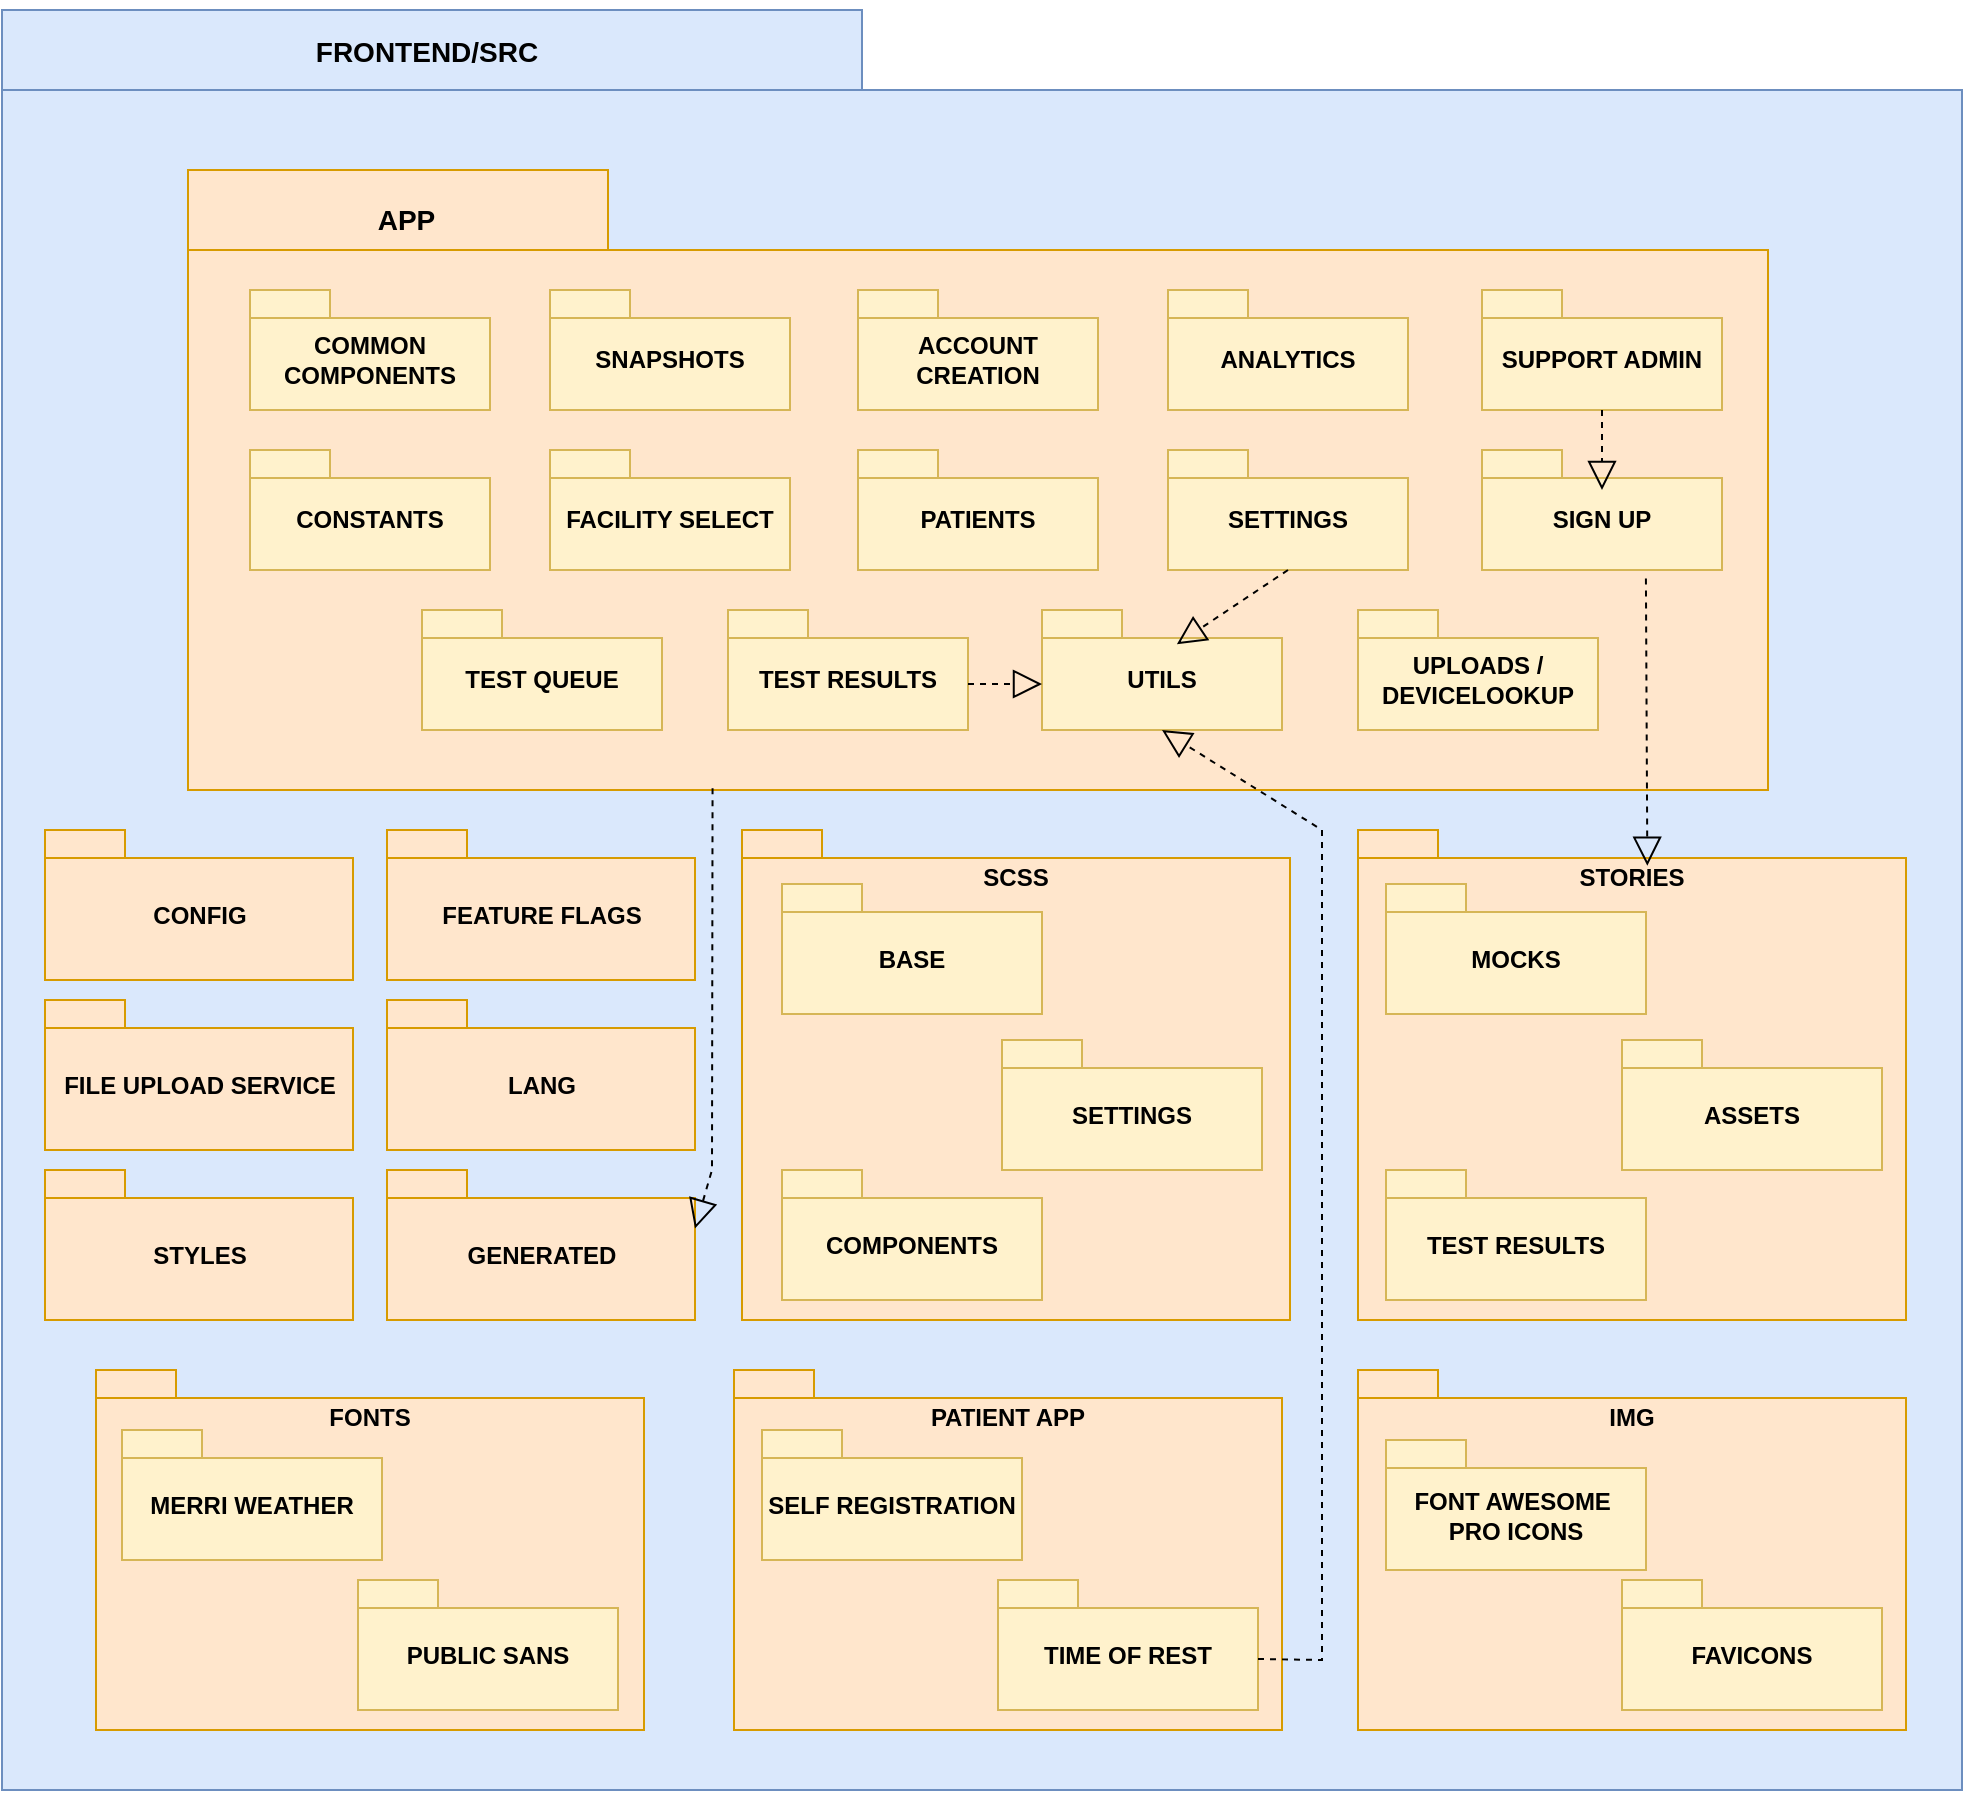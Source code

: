 <mxfile version="26.0.16">
  <diagram name="Página-1" id="kWVvZbGXdmjbfpQ6RwCb">
    <mxGraphModel dx="1071" dy="591" grid="1" gridSize="10" guides="1" tooltips="1" connect="1" arrows="1" fold="1" page="1" pageScale="1" pageWidth="827" pageHeight="1169" math="0" shadow="0">
      <root>
        <mxCell id="0" />
        <mxCell id="1" parent="0" />
        <mxCell id="DD55e8S6xitkIhAZYdYr-1" value="package" style="shape=folder;fontStyle=1;spacingTop=10;tabWidth=430;tabHeight=40;tabPosition=left;html=1;whiteSpace=wrap;fillColor=#dae8fc;strokeColor=#6c8ebf;" parent="1" vertex="1">
          <mxGeometry x="60" y="90" width="980" height="890" as="geometry" />
        </mxCell>
        <mxCell id="h0jYvW_nCPDPX-_wt_Re-3" value="IMG" style="shape=folder;fontStyle=1;spacingTop=10;tabWidth=40;tabHeight=14;tabPosition=left;html=1;whiteSpace=wrap;verticalAlign=top;fillColor=#ffe6cc;strokeColor=#d79b00;" parent="1" vertex="1">
          <mxGeometry x="738" y="770" width="274" height="180" as="geometry" />
        </mxCell>
        <mxCell id="h0jYvW_nCPDPX-_wt_Re-4" value="FONTS" style="shape=folder;fontStyle=1;spacingTop=10;tabWidth=40;tabHeight=14;tabPosition=left;html=1;whiteSpace=wrap;verticalAlign=top;fillColor=#ffe6cc;strokeColor=#d79b00;" parent="1" vertex="1">
          <mxGeometry x="107" y="770" width="274" height="180" as="geometry" />
        </mxCell>
        <mxCell id="h0jYvW_nCPDPX-_wt_Re-5" value="CONFIG" style="shape=folder;fontStyle=1;spacingTop=10;tabWidth=40;tabHeight=14;tabPosition=left;html=1;whiteSpace=wrap;verticalAlign=middle;fillColor=#ffe6cc;strokeColor=#d79b00;" parent="1" vertex="1">
          <mxGeometry x="81.5" y="500" width="154" height="75" as="geometry" />
        </mxCell>
        <mxCell id="h0jYvW_nCPDPX-_wt_Re-6" value="&amp;nbsp; &amp;nbsp; &amp;nbsp; &amp;nbsp; &amp;nbsp; &amp;nbsp; &amp;nbsp; &amp;nbsp; &amp;nbsp; &amp;nbsp; &amp;nbsp; &amp;nbsp; APP" style="shape=folder;fontStyle=1;spacingTop=10;tabWidth=210;tabHeight=40;tabPosition=left;html=1;whiteSpace=wrap;verticalAlign=top;fillColor=#ffe6cc;strokeColor=#d79b00;align=left;fontSize=14;" parent="1" vertex="1">
          <mxGeometry x="153" y="170" width="790" height="310" as="geometry" />
        </mxCell>
        <mxCell id="h0jYvW_nCPDPX-_wt_Re-14" value="FAVICONS" style="shape=folder;fontStyle=1;spacingTop=10;tabWidth=40;tabHeight=14;tabPosition=left;html=1;whiteSpace=wrap;fillColor=#fff2cc;strokeColor=#d6b656;" parent="1" vertex="1">
          <mxGeometry x="870" y="875" width="130" height="65" as="geometry" />
        </mxCell>
        <mxCell id="h0jYvW_nCPDPX-_wt_Re-15" value="FONT AWESOME&amp;nbsp; PRO ICONS" style="shape=folder;fontStyle=1;spacingTop=10;tabWidth=40;tabHeight=14;tabPosition=left;html=1;whiteSpace=wrap;fillColor=#fff2cc;strokeColor=#d6b656;" parent="1" vertex="1">
          <mxGeometry x="752" y="805" width="130" height="65" as="geometry" />
        </mxCell>
        <mxCell id="h0jYvW_nCPDPX-_wt_Re-16" value="PUBLIC SANS" style="shape=folder;fontStyle=1;spacingTop=10;tabWidth=40;tabHeight=14;tabPosition=left;html=1;whiteSpace=wrap;fillColor=#fff2cc;strokeColor=#d6b656;" parent="1" vertex="1">
          <mxGeometry x="238" y="875" width="130" height="65" as="geometry" />
        </mxCell>
        <mxCell id="h0jYvW_nCPDPX-_wt_Re-17" value="MERRI WEATHER" style="shape=folder;fontStyle=1;spacingTop=10;tabWidth=40;tabHeight=14;tabPosition=left;html=1;whiteSpace=wrap;fillColor=#fff2cc;strokeColor=#d6b656;" parent="1" vertex="1">
          <mxGeometry x="120" y="800" width="130" height="65" as="geometry" />
        </mxCell>
        <mxCell id="h0jYvW_nCPDPX-_wt_Re-22" value="COMMON COMPONENTS" style="shape=folder;fontStyle=1;spacingTop=10;tabWidth=40;tabHeight=14;tabPosition=left;html=1;whiteSpace=wrap;fillColor=#fff2cc;strokeColor=#d6b656;" parent="1" vertex="1">
          <mxGeometry x="184" y="230" width="120" height="60" as="geometry" />
        </mxCell>
        <mxCell id="h0jYvW_nCPDPX-_wt_Re-23" value="TEST QUEUE" style="shape=folder;fontStyle=1;spacingTop=10;tabWidth=40;tabHeight=14;tabPosition=left;html=1;whiteSpace=wrap;fillColor=#fff2cc;strokeColor=#d6b656;" parent="1" vertex="1">
          <mxGeometry x="270" y="390" width="120" height="60" as="geometry" />
        </mxCell>
        <mxCell id="h0jYvW_nCPDPX-_wt_Re-24" value="SIGN UP" style="shape=folder;fontStyle=1;spacingTop=10;tabWidth=40;tabHeight=14;tabPosition=left;html=1;whiteSpace=wrap;fillColor=#fff2cc;strokeColor=#d6b656;" parent="1" vertex="1">
          <mxGeometry x="800" y="310" width="120" height="60" as="geometry" />
        </mxCell>
        <mxCell id="h0jYvW_nCPDPX-_wt_Re-25" value="PATIENTS" style="shape=folder;fontStyle=1;spacingTop=10;tabWidth=40;tabHeight=14;tabPosition=left;html=1;whiteSpace=wrap;fillColor=#fff2cc;strokeColor=#d6b656;" parent="1" vertex="1">
          <mxGeometry x="488" y="310" width="120" height="60" as="geometry" />
        </mxCell>
        <mxCell id="h0jYvW_nCPDPX-_wt_Re-26" value="ANALYTICS" style="shape=folder;fontStyle=1;spacingTop=10;tabWidth=40;tabHeight=14;tabPosition=left;html=1;whiteSpace=wrap;fillColor=#fff2cc;strokeColor=#d6b656;" parent="1" vertex="1">
          <mxGeometry x="643" y="230" width="120" height="60" as="geometry" />
        </mxCell>
        <mxCell id="h0jYvW_nCPDPX-_wt_Re-27" value="ACCOUNT CREATION" style="shape=folder;fontStyle=1;spacingTop=10;tabWidth=40;tabHeight=14;tabPosition=left;html=1;whiteSpace=wrap;fillColor=#fff2cc;strokeColor=#d6b656;" parent="1" vertex="1">
          <mxGeometry x="488" y="230" width="120" height="60" as="geometry" />
        </mxCell>
        <mxCell id="h0jYvW_nCPDPX-_wt_Re-28" value="FACILITY SELECT" style="shape=folder;fontStyle=1;spacingTop=10;tabWidth=40;tabHeight=14;tabPosition=left;html=1;whiteSpace=wrap;fillColor=#fff2cc;strokeColor=#d6b656;" parent="1" vertex="1">
          <mxGeometry x="334" y="310" width="120" height="60" as="geometry" />
        </mxCell>
        <mxCell id="h0jYvW_nCPDPX-_wt_Re-29" value="SNAPSHOTS" style="shape=folder;fontStyle=1;spacingTop=10;tabWidth=40;tabHeight=14;tabPosition=left;html=1;whiteSpace=wrap;fillColor=#fff2cc;strokeColor=#d6b656;" parent="1" vertex="1">
          <mxGeometry x="334" y="230" width="120" height="60" as="geometry" />
        </mxCell>
        <mxCell id="h0jYvW_nCPDPX-_wt_Re-30" value="CONSTANTS" style="shape=folder;fontStyle=1;spacingTop=10;tabWidth=40;tabHeight=14;tabPosition=left;html=1;whiteSpace=wrap;fillColor=#fff2cc;strokeColor=#d6b656;" parent="1" vertex="1">
          <mxGeometry x="184" y="310" width="120" height="60" as="geometry" />
        </mxCell>
        <mxCell id="h0jYvW_nCPDPX-_wt_Re-31" value="SETTINGS" style="shape=folder;fontStyle=1;spacingTop=10;tabWidth=40;tabHeight=14;tabPosition=left;html=1;whiteSpace=wrap;fillColor=#fff2cc;strokeColor=#d6b656;" parent="1" vertex="1">
          <mxGeometry x="643" y="310" width="120" height="60" as="geometry" />
        </mxCell>
        <mxCell id="h0jYvW_nCPDPX-_wt_Re-35" value="UTILS" style="shape=folder;fontStyle=1;spacingTop=10;tabWidth=40;tabHeight=14;tabPosition=left;html=1;whiteSpace=wrap;fillColor=#fff2cc;strokeColor=#d6b656;" parent="1" vertex="1">
          <mxGeometry x="580" y="390" width="120" height="60" as="geometry" />
        </mxCell>
        <mxCell id="h0jYvW_nCPDPX-_wt_Re-36" value="UPLOADS / DEVICELOOKUP" style="shape=folder;fontStyle=1;spacingTop=10;tabWidth=40;tabHeight=14;tabPosition=left;html=1;whiteSpace=wrap;fillColor=#fff2cc;strokeColor=#d6b656;" parent="1" vertex="1">
          <mxGeometry x="738" y="390" width="120" height="60" as="geometry" />
        </mxCell>
        <mxCell id="h0jYvW_nCPDPX-_wt_Re-37" value="TEST RESULTS" style="shape=folder;fontStyle=1;spacingTop=10;tabWidth=40;tabHeight=14;tabPosition=left;html=1;whiteSpace=wrap;fillColor=#fff2cc;strokeColor=#d6b656;" parent="1" vertex="1">
          <mxGeometry x="423" y="390" width="120" height="60" as="geometry" />
        </mxCell>
        <mxCell id="h0jYvW_nCPDPX-_wt_Re-38" value="SUPPORT ADMIN" style="shape=folder;fontStyle=1;spacingTop=10;tabWidth=40;tabHeight=14;tabPosition=left;html=1;whiteSpace=wrap;fillColor=#fff2cc;strokeColor=#d6b656;" parent="1" vertex="1">
          <mxGeometry x="800" y="230" width="120" height="60" as="geometry" />
        </mxCell>
        <mxCell id="h0jYvW_nCPDPX-_wt_Re-42" value="FILE UPLOAD SERVICE" style="shape=folder;fontStyle=1;spacingTop=10;tabWidth=40;tabHeight=14;tabPosition=left;html=1;whiteSpace=wrap;verticalAlign=middle;fillColor=#ffe6cc;strokeColor=#d79b00;" parent="1" vertex="1">
          <mxGeometry x="81.5" y="585" width="154" height="75" as="geometry" />
        </mxCell>
        <mxCell id="h0jYvW_nCPDPX-_wt_Re-43" value="FEATURE FLAGS" style="shape=folder;fontStyle=1;spacingTop=10;tabWidth=40;tabHeight=14;tabPosition=left;html=1;whiteSpace=wrap;verticalAlign=middle;fillColor=#ffe6cc;strokeColor=#d79b00;" parent="1" vertex="1">
          <mxGeometry x="252.5" y="500" width="154" height="75" as="geometry" />
        </mxCell>
        <mxCell id="h0jYvW_nCPDPX-_wt_Re-44" value="LANG" style="shape=folder;fontStyle=1;spacingTop=10;tabWidth=40;tabHeight=14;tabPosition=left;html=1;whiteSpace=wrap;verticalAlign=middle;fillColor=#ffe6cc;strokeColor=#d79b00;" parent="1" vertex="1">
          <mxGeometry x="252.5" y="585" width="154" height="75" as="geometry" />
        </mxCell>
        <mxCell id="h0jYvW_nCPDPX-_wt_Re-45" value="GENERATED" style="shape=folder;fontStyle=1;spacingTop=10;tabWidth=40;tabHeight=14;tabPosition=left;html=1;whiteSpace=wrap;verticalAlign=middle;fillColor=#ffe6cc;strokeColor=#d79b00;" parent="1" vertex="1">
          <mxGeometry x="252.5" y="670" width="154" height="75" as="geometry" />
        </mxCell>
        <mxCell id="h0jYvW_nCPDPX-_wt_Re-46" value="PATIENT APP" style="shape=folder;fontStyle=1;spacingTop=10;tabWidth=40;tabHeight=14;tabPosition=left;html=1;whiteSpace=wrap;verticalAlign=top;fillColor=#ffe6cc;strokeColor=#d79b00;" parent="1" vertex="1">
          <mxGeometry x="426" y="770" width="274" height="180" as="geometry" />
        </mxCell>
        <mxCell id="h0jYvW_nCPDPX-_wt_Re-48" value="STYLES" style="shape=folder;fontStyle=1;spacingTop=10;tabWidth=40;tabHeight=14;tabPosition=left;html=1;whiteSpace=wrap;verticalAlign=middle;fillColor=#ffe6cc;strokeColor=#d79b00;" parent="1" vertex="1">
          <mxGeometry x="81.5" y="670" width="154" height="75" as="geometry" />
        </mxCell>
        <mxCell id="h0jYvW_nCPDPX-_wt_Re-49" value="TIME OF REST" style="shape=folder;fontStyle=1;spacingTop=10;tabWidth=40;tabHeight=14;tabPosition=left;html=1;whiteSpace=wrap;fillColor=#fff2cc;strokeColor=#d6b656;" parent="1" vertex="1">
          <mxGeometry x="558" y="875" width="130" height="65" as="geometry" />
        </mxCell>
        <mxCell id="h0jYvW_nCPDPX-_wt_Re-50" value="SELF REGISTRATION" style="shape=folder;fontStyle=1;spacingTop=10;tabWidth=40;tabHeight=14;tabPosition=left;html=1;whiteSpace=wrap;fillColor=#fff2cc;strokeColor=#d6b656;" parent="1" vertex="1">
          <mxGeometry x="440" y="800" width="130" height="65" as="geometry" />
        </mxCell>
        <mxCell id="h0jYvW_nCPDPX-_wt_Re-51" value="SCSS" style="shape=folder;fontStyle=1;spacingTop=10;tabWidth=40;tabHeight=14;tabPosition=left;html=1;whiteSpace=wrap;verticalAlign=top;fillColor=#ffe6cc;strokeColor=#d79b00;" parent="1" vertex="1">
          <mxGeometry x="430" y="500" width="274" height="245" as="geometry" />
        </mxCell>
        <mxCell id="h0jYvW_nCPDPX-_wt_Re-52" value="SETTINGS" style="shape=folder;fontStyle=1;spacingTop=10;tabWidth=40;tabHeight=14;tabPosition=left;html=1;whiteSpace=wrap;fillColor=#fff2cc;strokeColor=#d6b656;" parent="1" vertex="1">
          <mxGeometry x="560" y="605" width="130" height="65" as="geometry" />
        </mxCell>
        <mxCell id="h0jYvW_nCPDPX-_wt_Re-53" value="COMPONENTS" style="shape=folder;fontStyle=1;spacingTop=10;tabWidth=40;tabHeight=14;tabPosition=left;html=1;whiteSpace=wrap;fillColor=#fff2cc;strokeColor=#d6b656;" parent="1" vertex="1">
          <mxGeometry x="450" y="670" width="130" height="65" as="geometry" />
        </mxCell>
        <mxCell id="h0jYvW_nCPDPX-_wt_Re-54" value="BASE" style="shape=folder;fontStyle=1;spacingTop=10;tabWidth=40;tabHeight=14;tabPosition=left;html=1;whiteSpace=wrap;fillColor=#fff2cc;strokeColor=#d6b656;" parent="1" vertex="1">
          <mxGeometry x="450" y="527" width="130" height="65" as="geometry" />
        </mxCell>
        <mxCell id="h0jYvW_nCPDPX-_wt_Re-55" value="STORIES" style="shape=folder;fontStyle=1;spacingTop=10;tabWidth=40;tabHeight=14;tabPosition=left;html=1;whiteSpace=wrap;verticalAlign=top;fillColor=#ffe6cc;strokeColor=#d79b00;" parent="1" vertex="1">
          <mxGeometry x="738" y="500" width="274" height="245" as="geometry" />
        </mxCell>
        <mxCell id="h0jYvW_nCPDPX-_wt_Re-57" value="TEST RESULTS" style="shape=folder;fontStyle=1;spacingTop=10;tabWidth=40;tabHeight=14;tabPosition=left;html=1;whiteSpace=wrap;fillColor=#fff2cc;strokeColor=#d6b656;" parent="1" vertex="1">
          <mxGeometry x="752" y="670" width="130" height="65" as="geometry" />
        </mxCell>
        <mxCell id="h0jYvW_nCPDPX-_wt_Re-58" value="ASSETS" style="shape=folder;fontStyle=1;spacingTop=10;tabWidth=40;tabHeight=14;tabPosition=left;html=1;whiteSpace=wrap;fillColor=#fff2cc;strokeColor=#d6b656;" parent="1" vertex="1">
          <mxGeometry x="870" y="605" width="130" height="65" as="geometry" />
        </mxCell>
        <mxCell id="h0jYvW_nCPDPX-_wt_Re-59" value="MOCKS" style="shape=folder;fontStyle=1;spacingTop=10;tabWidth=40;tabHeight=14;tabPosition=left;html=1;whiteSpace=wrap;fillColor=#fff2cc;strokeColor=#d6b656;" parent="1" vertex="1">
          <mxGeometry x="752" y="527" width="130" height="65" as="geometry" />
        </mxCell>
        <mxCell id="h0jYvW_nCPDPX-_wt_Re-60" style="edgeStyle=orthogonalEdgeStyle;rounded=0;orthogonalLoop=1;jettySize=auto;html=1;exitX=0.5;exitY=1;exitDx=0;exitDy=0;exitPerimeter=0;" parent="1" source="h0jYvW_nCPDPX-_wt_Re-14" target="h0jYvW_nCPDPX-_wt_Re-14" edge="1">
          <mxGeometry relative="1" as="geometry" />
        </mxCell>
        <mxCell id="DD55e8S6xitkIhAZYdYr-3" value="&#xa;&lt;span id=&quot;docs-internal-guid-f98252ee-7fff-1c81-8c28-5ae9aa0f7682&quot;&gt;&lt;span style=&quot;font-family: Arial, sans-serif; color: rgb(0, 0, 0); background-color: transparent; font-style: normal; font-variant: normal; text-decoration: none; vertical-align: baseline; white-space: pre-wrap;&quot;&gt;FRONTEND/SRC&lt;/span&gt;&lt;/span&gt;&#xa;&#xa;" style="text;align=center;fontStyle=1;verticalAlign=middle;spacingLeft=3;spacingRight=3;strokeColor=none;rotatable=0;points=[[0,0.5],[1,0.5]];portConstraint=eastwest;html=1;textDirection=ltr;fontSize=14;" parent="1" vertex="1">
          <mxGeometry x="107" y="106" width="330" height="26" as="geometry" />
        </mxCell>
        <mxCell id="WmdM5fbwb_tcpyePJ8pt-1" value="" style="endArrow=block;dashed=1;endFill=0;endSize=12;html=1;rounded=0;exitX=0;exitY=0;exitDx=120;exitDy=37;exitPerimeter=0;entryX=0;entryY=0;entryDx=0;entryDy=37;entryPerimeter=0;" edge="1" parent="1" source="h0jYvW_nCPDPX-_wt_Re-37" target="h0jYvW_nCPDPX-_wt_Re-35">
          <mxGeometry width="160" relative="1" as="geometry">
            <mxPoint x="430" y="440" as="sourcePoint" />
            <mxPoint x="590" y="440" as="targetPoint" />
          </mxGeometry>
        </mxCell>
        <mxCell id="WmdM5fbwb_tcpyePJ8pt-2" value="" style="endArrow=block;dashed=1;endFill=0;endSize=12;html=1;rounded=0;exitX=0.5;exitY=1;exitDx=0;exitDy=0;exitPerimeter=0;entryX=0.562;entryY=0.286;entryDx=0;entryDy=0;entryPerimeter=0;" edge="1" parent="1" source="h0jYvW_nCPDPX-_wt_Re-31" target="h0jYvW_nCPDPX-_wt_Re-35">
          <mxGeometry width="160" relative="1" as="geometry">
            <mxPoint x="430" y="440" as="sourcePoint" />
            <mxPoint x="590" y="440" as="targetPoint" />
          </mxGeometry>
        </mxCell>
        <mxCell id="WmdM5fbwb_tcpyePJ8pt-3" value="" style="endArrow=block;dashed=1;endFill=0;endSize=12;html=1;rounded=0;exitX=0;exitY=0;exitDx=130;exitDy=39.5;exitPerimeter=0;entryX=0.5;entryY=1;entryDx=0;entryDy=0;entryPerimeter=0;" edge="1" parent="1" source="h0jYvW_nCPDPX-_wt_Re-49" target="h0jYvW_nCPDPX-_wt_Re-35">
          <mxGeometry width="160" relative="1" as="geometry">
            <mxPoint x="430" y="630" as="sourcePoint" />
            <mxPoint x="590" y="630" as="targetPoint" />
            <Array as="points">
              <mxPoint x="720" y="915" />
              <mxPoint x="720" y="500" />
            </Array>
          </mxGeometry>
        </mxCell>
        <mxCell id="WmdM5fbwb_tcpyePJ8pt-4" value="" style="endArrow=block;dashed=1;endFill=0;endSize=12;html=1;rounded=0;" edge="1" parent="1">
          <mxGeometry width="160" relative="1" as="geometry">
            <mxPoint x="860" y="290" as="sourcePoint" />
            <mxPoint x="860" y="330" as="targetPoint" />
          </mxGeometry>
        </mxCell>
        <mxCell id="WmdM5fbwb_tcpyePJ8pt-5" value="" style="endArrow=block;dashed=1;endFill=0;endSize=12;html=1;rounded=0;entryX=0.528;entryY=0.073;entryDx=0;entryDy=0;entryPerimeter=0;exitX=0.683;exitY=1.071;exitDx=0;exitDy=0;exitPerimeter=0;" edge="1" parent="1" source="h0jYvW_nCPDPX-_wt_Re-24" target="h0jYvW_nCPDPX-_wt_Re-55">
          <mxGeometry width="160" relative="1" as="geometry">
            <mxPoint x="858" y="300" as="sourcePoint" />
            <mxPoint x="858" y="336" as="targetPoint" />
          </mxGeometry>
        </mxCell>
        <mxCell id="WmdM5fbwb_tcpyePJ8pt-6" value="" style="endArrow=block;dashed=1;endFill=0;endSize=12;html=1;rounded=0;exitX=0.332;exitY=0.997;exitDx=0;exitDy=0;exitPerimeter=0;entryX=0;entryY=0;entryDx=154;entryDy=29.25;entryPerimeter=0;" edge="1" parent="1" source="h0jYvW_nCPDPX-_wt_Re-6" target="h0jYvW_nCPDPX-_wt_Re-45">
          <mxGeometry width="160" relative="1" as="geometry">
            <mxPoint x="360" y="530" as="sourcePoint" />
            <mxPoint x="520" y="530" as="targetPoint" />
            <Array as="points">
              <mxPoint x="415" y="670" />
            </Array>
          </mxGeometry>
        </mxCell>
      </root>
    </mxGraphModel>
  </diagram>
</mxfile>
